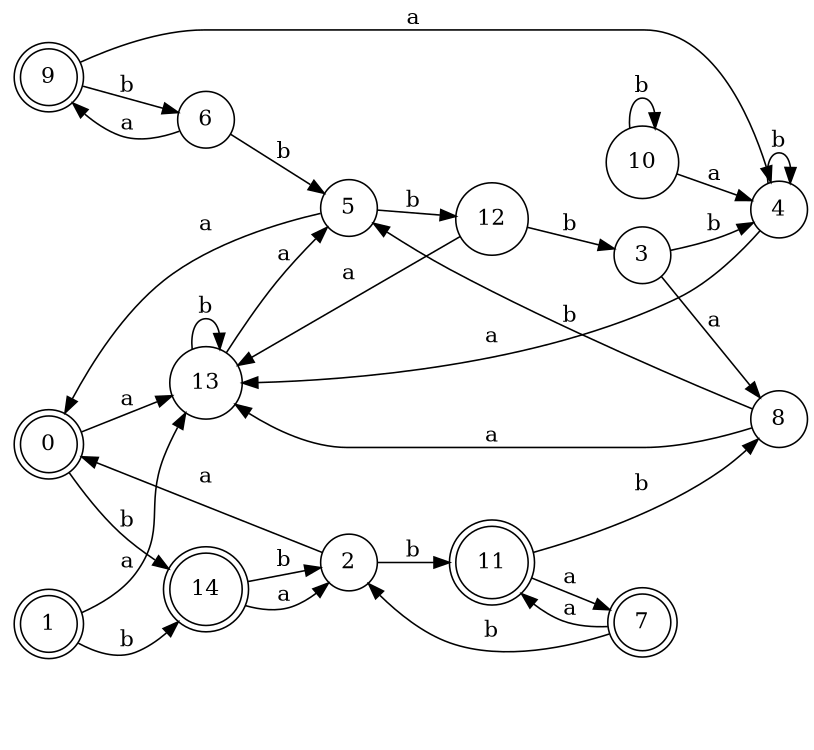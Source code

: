 digraph n12_10 {
__start0 [label="" shape="none"];

rankdir=LR;
size="8,5";

s0 [style="rounded,filled", color="black", fillcolor="white" shape="doublecircle", label="0"];
s1 [style="rounded,filled", color="black", fillcolor="white" shape="doublecircle", label="1"];
s2 [style="filled", color="black", fillcolor="white" shape="circle", label="2"];
s3 [style="filled", color="black", fillcolor="white" shape="circle", label="3"];
s4 [style="filled", color="black", fillcolor="white" shape="circle", label="4"];
s5 [style="filled", color="black", fillcolor="white" shape="circle", label="5"];
s6 [style="filled", color="black", fillcolor="white" shape="circle", label="6"];
s7 [style="rounded,filled", color="black", fillcolor="white" shape="doublecircle", label="7"];
s8 [style="filled", color="black", fillcolor="white" shape="circle", label="8"];
s9 [style="rounded,filled", color="black", fillcolor="white" shape="doublecircle", label="9"];
s10 [style="filled", color="black", fillcolor="white" shape="circle", label="10"];
s11 [style="rounded,filled", color="black", fillcolor="white" shape="doublecircle", label="11"];
s12 [style="filled", color="black", fillcolor="white" shape="circle", label="12"];
s13 [style="filled", color="black", fillcolor="white" shape="circle", label="13"];
s14 [style="rounded,filled", color="black", fillcolor="white" shape="doublecircle", label="14"];
s0 -> s13 [label="a"];
s0 -> s14 [label="b"];
s1 -> s13 [label="a"];
s1 -> s14 [label="b"];
s2 -> s0 [label="a"];
s2 -> s11 [label="b"];
s3 -> s8 [label="a"];
s3 -> s4 [label="b"];
s4 -> s13 [label="a"];
s4 -> s4 [label="b"];
s5 -> s0 [label="a"];
s5 -> s12 [label="b"];
s6 -> s9 [label="a"];
s6 -> s5 [label="b"];
s7 -> s11 [label="a"];
s7 -> s2 [label="b"];
s8 -> s13 [label="a"];
s8 -> s5 [label="b"];
s9 -> s4 [label="a"];
s9 -> s6 [label="b"];
s10 -> s4 [label="a"];
s10 -> s10 [label="b"];
s11 -> s7 [label="a"];
s11 -> s8 [label="b"];
s12 -> s13 [label="a"];
s12 -> s3 [label="b"];
s13 -> s5 [label="a"];
s13 -> s13 [label="b"];
s14 -> s2 [label="a"];
s14 -> s2 [label="b"];

}